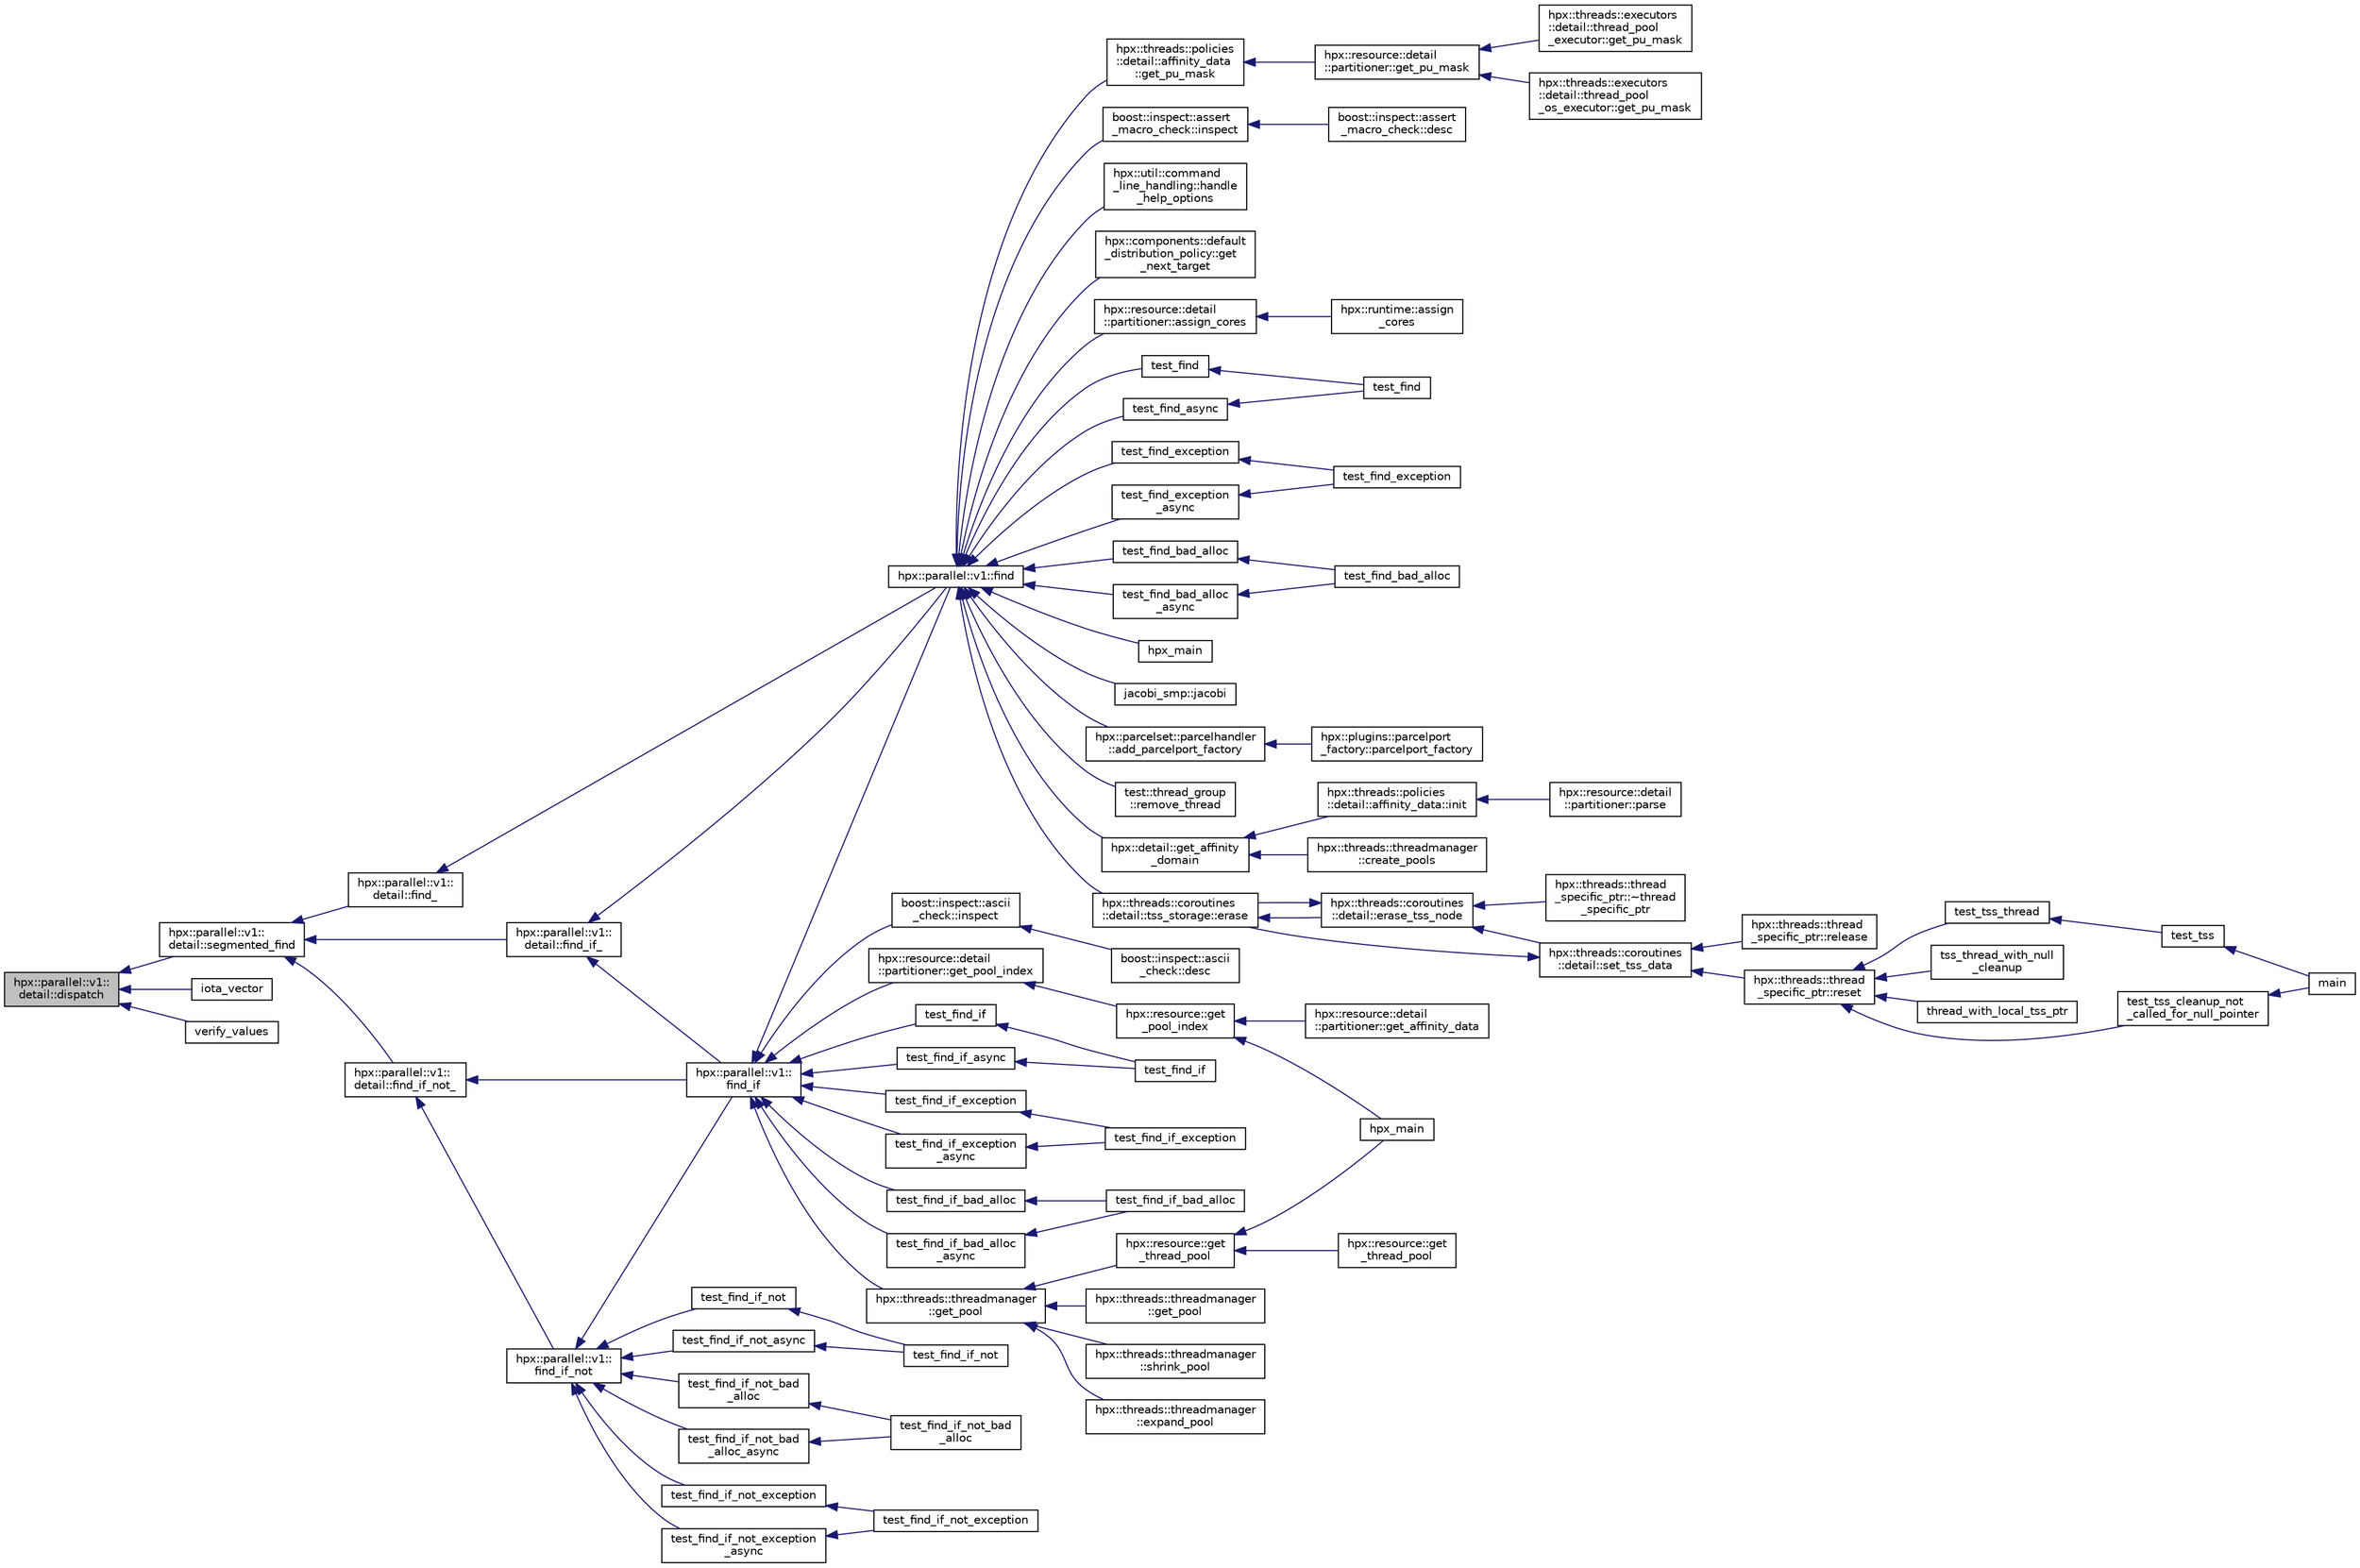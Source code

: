 digraph "hpx::parallel::v1::detail::dispatch"
{
  edge [fontname="Helvetica",fontsize="10",labelfontname="Helvetica",labelfontsize="10"];
  node [fontname="Helvetica",fontsize="10",shape=record];
  rankdir="LR";
  Node729 [label="hpx::parallel::v1::\ldetail::dispatch",height=0.2,width=0.4,color="black", fillcolor="grey75", style="filled", fontcolor="black"];
  Node729 -> Node730 [dir="back",color="midnightblue",fontsize="10",style="solid",fontname="Helvetica"];
  Node730 [label="hpx::parallel::v1::\ldetail::segmented_find",height=0.2,width=0.4,color="black", fillcolor="white", style="filled",URL="$d2/ddd/namespacehpx_1_1parallel_1_1v1_1_1detail.html#a7f37c815b51093d10c3ee3e3bb44280f"];
  Node730 -> Node731 [dir="back",color="midnightblue",fontsize="10",style="solid",fontname="Helvetica"];
  Node731 [label="hpx::parallel::v1::\ldetail::find_",height=0.2,width=0.4,color="black", fillcolor="white", style="filled",URL="$d2/ddd/namespacehpx_1_1parallel_1_1v1_1_1detail.html#a416bb6065d1ffe0f54a4da32c452ece3"];
  Node731 -> Node732 [dir="back",color="midnightblue",fontsize="10",style="solid",fontname="Helvetica"];
  Node732 [label="hpx::parallel::v1::find",height=0.2,width=0.4,color="black", fillcolor="white", style="filled",URL="$db/db9/namespacehpx_1_1parallel_1_1v1.html#a76c5f5c453899c36a61bfa76425b007a"];
  Node732 -> Node733 [dir="back",color="midnightblue",fontsize="10",style="solid",fontname="Helvetica"];
  Node733 [label="hpx::threads::policies\l::detail::affinity_data\l::get_pu_mask",height=0.2,width=0.4,color="black", fillcolor="white", style="filled",URL="$d7/d9b/structhpx_1_1threads_1_1policies_1_1detail_1_1affinity__data.html#ab0cc2ec8ed94ae2b82c20a6b975ecf75"];
  Node733 -> Node734 [dir="back",color="midnightblue",fontsize="10",style="solid",fontname="Helvetica"];
  Node734 [label="hpx::resource::detail\l::partitioner::get_pu_mask",height=0.2,width=0.4,color="black", fillcolor="white", style="filled",URL="$d0/dab/classhpx_1_1resource_1_1detail_1_1partitioner.html#a9cee933ef199fef31e6b8d48f42bb77b"];
  Node734 -> Node735 [dir="back",color="midnightblue",fontsize="10",style="solid",fontname="Helvetica"];
  Node735 [label="hpx::threads::executors\l::detail::thread_pool\l_executor::get_pu_mask",height=0.2,width=0.4,color="black", fillcolor="white", style="filled",URL="$d0/d20/classhpx_1_1threads_1_1executors_1_1detail_1_1thread__pool__executor.html#a6a0c0ade274c2f5f2f6651699873942c"];
  Node734 -> Node736 [dir="back",color="midnightblue",fontsize="10",style="solid",fontname="Helvetica"];
  Node736 [label="hpx::threads::executors\l::detail::thread_pool\l_os_executor::get_pu_mask",height=0.2,width=0.4,color="black", fillcolor="white", style="filled",URL="$da/dda/classhpx_1_1threads_1_1executors_1_1detail_1_1thread__pool__os__executor.html#ac43430f91516a48e9ddbefd7ee58ef3c"];
  Node732 -> Node737 [dir="back",color="midnightblue",fontsize="10",style="solid",fontname="Helvetica"];
  Node737 [label="boost::inspect::assert\l_macro_check::inspect",height=0.2,width=0.4,color="black", fillcolor="white", style="filled",URL="$dc/dc3/classboost_1_1inspect_1_1assert__macro__check.html#acacd792dafb1acb416c7ff6e6de75277"];
  Node737 -> Node738 [dir="back",color="midnightblue",fontsize="10",style="solid",fontname="Helvetica"];
  Node738 [label="boost::inspect::assert\l_macro_check::desc",height=0.2,width=0.4,color="black", fillcolor="white", style="filled",URL="$dc/dc3/classboost_1_1inspect_1_1assert__macro__check.html#a285a9944af58fe40003209254e09b8b9"];
  Node732 -> Node739 [dir="back",color="midnightblue",fontsize="10",style="solid",fontname="Helvetica"];
  Node739 [label="hpx::util::command\l_line_handling::handle\l_help_options",height=0.2,width=0.4,color="black", fillcolor="white", style="filled",URL="$d2/df0/structhpx_1_1util_1_1command__line__handling.html#a82826d63f60ce620e8ad794f8af4ceaa"];
  Node732 -> Node740 [dir="back",color="midnightblue",fontsize="10",style="solid",fontname="Helvetica"];
  Node740 [label="hpx::components::default\l_distribution_policy::get\l_next_target",height=0.2,width=0.4,color="black", fillcolor="white", style="filled",URL="$dc/dba/structhpx_1_1components_1_1default__distribution__policy.html#a4e1bef382e3d6843ff6dda045595dd4e"];
  Node732 -> Node741 [dir="back",color="midnightblue",fontsize="10",style="solid",fontname="Helvetica"];
  Node741 [label="hpx::resource::detail\l::partitioner::assign_cores",height=0.2,width=0.4,color="black", fillcolor="white", style="filled",URL="$d0/dab/classhpx_1_1resource_1_1detail_1_1partitioner.html#a11483ef960b429a24d9856cba726bd04"];
  Node741 -> Node742 [dir="back",color="midnightblue",fontsize="10",style="solid",fontname="Helvetica"];
  Node742 [label="hpx::runtime::assign\l_cores",height=0.2,width=0.4,color="black", fillcolor="white", style="filled",URL="$d0/d7b/classhpx_1_1runtime.html#ab3c29b4713d734dea0e6a5799bfe24e5"];
  Node732 -> Node743 [dir="back",color="midnightblue",fontsize="10",style="solid",fontname="Helvetica"];
  Node743 [label="test_find",height=0.2,width=0.4,color="black", fillcolor="white", style="filled",URL="$d4/dfc/find_8cpp.html#a413cca1acd45c0d8e2f932c6ef2fd02f"];
  Node743 -> Node744 [dir="back",color="midnightblue",fontsize="10",style="solid",fontname="Helvetica"];
  Node744 [label="test_find",height=0.2,width=0.4,color="black", fillcolor="white", style="filled",URL="$d4/dfc/find_8cpp.html#add2f807b977eafe91b6be7e6035d8d6a"];
  Node732 -> Node745 [dir="back",color="midnightblue",fontsize="10",style="solid",fontname="Helvetica"];
  Node745 [label="test_find_async",height=0.2,width=0.4,color="black", fillcolor="white", style="filled",URL="$d4/dfc/find_8cpp.html#abcfb114fa4026d0c9fb890366bd0bbec"];
  Node745 -> Node744 [dir="back",color="midnightblue",fontsize="10",style="solid",fontname="Helvetica"];
  Node732 -> Node746 [dir="back",color="midnightblue",fontsize="10",style="solid",fontname="Helvetica"];
  Node746 [label="test_find_exception",height=0.2,width=0.4,color="black", fillcolor="white", style="filled",URL="$d4/dfc/find_8cpp.html#a496774f6f0dd50d32f0f2839011fb820"];
  Node746 -> Node747 [dir="back",color="midnightblue",fontsize="10",style="solid",fontname="Helvetica"];
  Node747 [label="test_find_exception",height=0.2,width=0.4,color="black", fillcolor="white", style="filled",URL="$d4/dfc/find_8cpp.html#a9404283ee70c671c19d01288d4d8796f"];
  Node732 -> Node748 [dir="back",color="midnightblue",fontsize="10",style="solid",fontname="Helvetica"];
  Node748 [label="test_find_exception\l_async",height=0.2,width=0.4,color="black", fillcolor="white", style="filled",URL="$d4/dfc/find_8cpp.html#a53292bd46fa066f703c6fd40f981cd45"];
  Node748 -> Node747 [dir="back",color="midnightblue",fontsize="10",style="solid",fontname="Helvetica"];
  Node732 -> Node749 [dir="back",color="midnightblue",fontsize="10",style="solid",fontname="Helvetica"];
  Node749 [label="test_find_bad_alloc",height=0.2,width=0.4,color="black", fillcolor="white", style="filled",URL="$d4/dfc/find_8cpp.html#ac2312cc0f6667cd3cff2caa36d1b7734"];
  Node749 -> Node750 [dir="back",color="midnightblue",fontsize="10",style="solid",fontname="Helvetica"];
  Node750 [label="test_find_bad_alloc",height=0.2,width=0.4,color="black", fillcolor="white", style="filled",URL="$d4/dfc/find_8cpp.html#ae5fbab4398b9ca90cc964b615b5f1c1a"];
  Node732 -> Node751 [dir="back",color="midnightblue",fontsize="10",style="solid",fontname="Helvetica"];
  Node751 [label="test_find_bad_alloc\l_async",height=0.2,width=0.4,color="black", fillcolor="white", style="filled",URL="$d4/dfc/find_8cpp.html#a0c63d4bd514863e2ddf82ae7f509ffbe"];
  Node751 -> Node750 [dir="back",color="midnightblue",fontsize="10",style="solid",fontname="Helvetica"];
  Node732 -> Node752 [dir="back",color="midnightblue",fontsize="10",style="solid",fontname="Helvetica"];
  Node752 [label="hpx_main",height=0.2,width=0.4,color="black", fillcolor="white", style="filled",URL="$d3/d07/hpx__main_8cpp.html#aefd26dd818037509b2241068d57e3e1d"];
  Node732 -> Node753 [dir="back",color="midnightblue",fontsize="10",style="solid",fontname="Helvetica"];
  Node753 [label="jacobi_smp::jacobi",height=0.2,width=0.4,color="black", fillcolor="white", style="filled",URL="$d9/d34/namespacejacobi__smp.html#af900093e00c8d09d2dab2ab5a9885b88"];
  Node732 -> Node754 [dir="back",color="midnightblue",fontsize="10",style="solid",fontname="Helvetica"];
  Node754 [label="hpx::parcelset::parcelhandler\l::add_parcelport_factory",height=0.2,width=0.4,color="black", fillcolor="white", style="filled",URL="$d4/d2f/classhpx_1_1parcelset_1_1parcelhandler.html#a9da109ba1c81cf97c3a23f3574236792"];
  Node754 -> Node755 [dir="back",color="midnightblue",fontsize="10",style="solid",fontname="Helvetica"];
  Node755 [label="hpx::plugins::parcelport\l_factory::parcelport_factory",height=0.2,width=0.4,color="black", fillcolor="white", style="filled",URL="$d2/d50/structhpx_1_1plugins_1_1parcelport__factory.html#ab8a171f42000c26fc87ef284cf5f430d",tooltip="Construct a new factory instance. "];
  Node732 -> Node756 [dir="back",color="midnightblue",fontsize="10",style="solid",fontname="Helvetica"];
  Node756 [label="test::thread_group\l::remove_thread",height=0.2,width=0.4,color="black", fillcolor="white", style="filled",URL="$d3/d4a/classtest_1_1thread__group.html#a46ede5745b9a3f16477ab7ccef9df327"];
  Node732 -> Node757 [dir="back",color="midnightblue",fontsize="10",style="solid",fontname="Helvetica"];
  Node757 [label="hpx::detail::get_affinity\l_domain",height=0.2,width=0.4,color="black", fillcolor="white", style="filled",URL="$d5/dbe/namespacehpx_1_1detail.html#aba0255eccfb2fb3814686ca35150ed98"];
  Node757 -> Node758 [dir="back",color="midnightblue",fontsize="10",style="solid",fontname="Helvetica"];
  Node758 [label="hpx::threads::policies\l::detail::affinity_data::init",height=0.2,width=0.4,color="black", fillcolor="white", style="filled",URL="$d7/d9b/structhpx_1_1threads_1_1policies_1_1detail_1_1affinity__data.html#af1b5d1af92b58e065b42048f9114f107"];
  Node758 -> Node759 [dir="back",color="midnightblue",fontsize="10",style="solid",fontname="Helvetica"];
  Node759 [label="hpx::resource::detail\l::partitioner::parse",height=0.2,width=0.4,color="black", fillcolor="white", style="filled",URL="$d0/dab/classhpx_1_1resource_1_1detail_1_1partitioner.html#a8319dd5018945e7d493f7a6d88a6ca02"];
  Node757 -> Node760 [dir="back",color="midnightblue",fontsize="10",style="solid",fontname="Helvetica"];
  Node760 [label="hpx::threads::threadmanager\l::create_pools",height=0.2,width=0.4,color="black", fillcolor="white", style="filled",URL="$d5/daa/classhpx_1_1threads_1_1threadmanager.html#a06b54e28bef5baacf1e8bff34adac4d0"];
  Node732 -> Node761 [dir="back",color="midnightblue",fontsize="10",style="solid",fontname="Helvetica"];
  Node761 [label="hpx::threads::coroutines\l::detail::tss_storage::erase",height=0.2,width=0.4,color="black", fillcolor="white", style="filled",URL="$d3/dbe/classhpx_1_1threads_1_1coroutines_1_1detail_1_1tss__storage.html#a451f63a99f268755c501200b504e8058"];
  Node761 -> Node762 [dir="back",color="midnightblue",fontsize="10",style="solid",fontname="Helvetica"];
  Node762 [label="hpx::threads::coroutines\l::detail::erase_tss_node",height=0.2,width=0.4,color="black", fillcolor="white", style="filled",URL="$d2/dfe/namespacehpx_1_1threads_1_1coroutines_1_1detail.html#a0015b3872ea3c32ecfdc3da42ce132e8"];
  Node762 -> Node763 [dir="back",color="midnightblue",fontsize="10",style="solid",fontname="Helvetica"];
  Node763 [label="hpx::threads::thread\l_specific_ptr::~thread\l_specific_ptr",height=0.2,width=0.4,color="black", fillcolor="white", style="filled",URL="$d1/dd4/classhpx_1_1threads_1_1thread__specific__ptr.html#ad3e46c15fe05e660ad592e0c9797f018"];
  Node762 -> Node764 [dir="back",color="midnightblue",fontsize="10",style="solid",fontname="Helvetica"];
  Node764 [label="hpx::threads::coroutines\l::detail::set_tss_data",height=0.2,width=0.4,color="black", fillcolor="white", style="filled",URL="$d2/dfe/namespacehpx_1_1threads_1_1coroutines_1_1detail.html#a85126f59ca3809c64cfcfcae99429a67"];
  Node764 -> Node765 [dir="back",color="midnightblue",fontsize="10",style="solid",fontname="Helvetica"];
  Node765 [label="hpx::threads::thread\l_specific_ptr::release",height=0.2,width=0.4,color="black", fillcolor="white", style="filled",URL="$d1/dd4/classhpx_1_1threads_1_1thread__specific__ptr.html#a8e31cd7392d00aabdc93aa9e358be1b7"];
  Node764 -> Node766 [dir="back",color="midnightblue",fontsize="10",style="solid",fontname="Helvetica"];
  Node766 [label="hpx::threads::thread\l_specific_ptr::reset",height=0.2,width=0.4,color="black", fillcolor="white", style="filled",URL="$d1/dd4/classhpx_1_1threads_1_1thread__specific__ptr.html#af0654936c456eaf9700979a6b43a0c85"];
  Node766 -> Node767 [dir="back",color="midnightblue",fontsize="10",style="solid",fontname="Helvetica"];
  Node767 [label="test_tss_thread",height=0.2,width=0.4,color="black", fillcolor="white", style="filled",URL="$dc/d69/tests_2unit_2threads_2tss_8cpp.html#a34a05b59682be89efcb6f071094b0580"];
  Node767 -> Node768 [dir="back",color="midnightblue",fontsize="10",style="solid",fontname="Helvetica"];
  Node768 [label="test_tss",height=0.2,width=0.4,color="black", fillcolor="white", style="filled",URL="$dc/d69/tests_2unit_2threads_2tss_8cpp.html#a0d9e811cdb56a2a84ce48358e890563b"];
  Node768 -> Node769 [dir="back",color="midnightblue",fontsize="10",style="solid",fontname="Helvetica"];
  Node769 [label="main",height=0.2,width=0.4,color="black", fillcolor="white", style="filled",URL="$dc/d69/tests_2unit_2threads_2tss_8cpp.html#a3c04138a5bfe5d72780bb7e82a18e627"];
  Node766 -> Node770 [dir="back",color="midnightblue",fontsize="10",style="solid",fontname="Helvetica"];
  Node770 [label="tss_thread_with_null\l_cleanup",height=0.2,width=0.4,color="black", fillcolor="white", style="filled",URL="$dc/d69/tests_2unit_2threads_2tss_8cpp.html#adff6b518b18df76950dbeede8633289a"];
  Node766 -> Node771 [dir="back",color="midnightblue",fontsize="10",style="solid",fontname="Helvetica"];
  Node771 [label="thread_with_local_tss_ptr",height=0.2,width=0.4,color="black", fillcolor="white", style="filled",URL="$dc/d69/tests_2unit_2threads_2tss_8cpp.html#ae5a8982f0cfef7dc0e34d5c518b44e58"];
  Node766 -> Node772 [dir="back",color="midnightblue",fontsize="10",style="solid",fontname="Helvetica"];
  Node772 [label="test_tss_cleanup_not\l_called_for_null_pointer",height=0.2,width=0.4,color="black", fillcolor="white", style="filled",URL="$dc/d69/tests_2unit_2threads_2tss_8cpp.html#a3c76bb8ad4d9b03d2b075212b535e212"];
  Node772 -> Node769 [dir="back",color="midnightblue",fontsize="10",style="solid",fontname="Helvetica"];
  Node764 -> Node761 [dir="back",color="midnightblue",fontsize="10",style="solid",fontname="Helvetica"];
  Node762 -> Node761 [dir="back",color="midnightblue",fontsize="10",style="solid",fontname="Helvetica"];
  Node730 -> Node773 [dir="back",color="midnightblue",fontsize="10",style="solid",fontname="Helvetica"];
  Node773 [label="hpx::parallel::v1::\ldetail::find_if_",height=0.2,width=0.4,color="black", fillcolor="white", style="filled",URL="$d2/ddd/namespacehpx_1_1parallel_1_1v1_1_1detail.html#a27a6efa17deb9853d278e8c4ca8b78e8"];
  Node773 -> Node732 [dir="back",color="midnightblue",fontsize="10",style="solid",fontname="Helvetica"];
  Node773 -> Node774 [dir="back",color="midnightblue",fontsize="10",style="solid",fontname="Helvetica"];
  Node774 [label="hpx::parallel::v1::\lfind_if",height=0.2,width=0.4,color="black", fillcolor="white", style="filled",URL="$db/db9/namespacehpx_1_1parallel_1_1v1.html#a1f66ab2a9b26ef5b5ed2c08194586b86"];
  Node774 -> Node775 [dir="back",color="midnightblue",fontsize="10",style="solid",fontname="Helvetica"];
  Node775 [label="boost::inspect::ascii\l_check::inspect",height=0.2,width=0.4,color="black", fillcolor="white", style="filled",URL="$df/d41/classboost_1_1inspect_1_1ascii__check.html#a42c51a97f6f401032bb06a96f48a96dd"];
  Node775 -> Node776 [dir="back",color="midnightblue",fontsize="10",style="solid",fontname="Helvetica"];
  Node776 [label="boost::inspect::ascii\l_check::desc",height=0.2,width=0.4,color="black", fillcolor="white", style="filled",URL="$df/d41/classboost_1_1inspect_1_1ascii__check.html#a645f9f7b272f2137ccb5a25402a697e7"];
  Node774 -> Node777 [dir="back",color="midnightblue",fontsize="10",style="solid",fontname="Helvetica"];
  Node777 [label="hpx::resource::detail\l::partitioner::get_pool_index",height=0.2,width=0.4,color="black", fillcolor="white", style="filled",URL="$d0/dab/classhpx_1_1resource_1_1detail_1_1partitioner.html#ab3b993cdf82212962ba91cd58914206d"];
  Node777 -> Node778 [dir="back",color="midnightblue",fontsize="10",style="solid",fontname="Helvetica"];
  Node778 [label="hpx::resource::get\l_pool_index",height=0.2,width=0.4,color="black", fillcolor="white", style="filled",URL="$dd/da5/namespacehpx_1_1resource.html#ac7e9a020183708e907604dbf16260e84",tooltip="Return the internal index of the pool given its name. "];
  Node778 -> Node779 [dir="back",color="midnightblue",fontsize="10",style="solid",fontname="Helvetica"];
  Node779 [label="hpx::resource::detail\l::partitioner::get_affinity_data",height=0.2,width=0.4,color="black", fillcolor="white", style="filled",URL="$d0/dab/classhpx_1_1resource_1_1detail_1_1partitioner.html#a932efced0bbfee361094b8552334d931"];
  Node778 -> Node780 [dir="back",color="midnightblue",fontsize="10",style="solid",fontname="Helvetica"];
  Node780 [label="hpx_main",height=0.2,width=0.4,color="black", fillcolor="white", style="filled",URL="$d8/dd8/resource__partitioner_8cpp.html#ab1825231fb9efbfb464404767c072654"];
  Node774 -> Node732 [dir="back",color="midnightblue",fontsize="10",style="solid",fontname="Helvetica"];
  Node774 -> Node781 [dir="back",color="midnightblue",fontsize="10",style="solid",fontname="Helvetica"];
  Node781 [label="test_find_if",height=0.2,width=0.4,color="black", fillcolor="white", style="filled",URL="$d4/d38/findif_8cpp.html#abc1eda77a21ef47a5d324973348433d4"];
  Node781 -> Node782 [dir="back",color="midnightblue",fontsize="10",style="solid",fontname="Helvetica"];
  Node782 [label="test_find_if",height=0.2,width=0.4,color="black", fillcolor="white", style="filled",URL="$d4/d38/findif_8cpp.html#aa58ac17d27d62dadbe679e9fa96669ff"];
  Node774 -> Node783 [dir="back",color="midnightblue",fontsize="10",style="solid",fontname="Helvetica"];
  Node783 [label="test_find_if_async",height=0.2,width=0.4,color="black", fillcolor="white", style="filled",URL="$d4/d38/findif_8cpp.html#ae5df631653b627a610f515fea1cea3db"];
  Node783 -> Node782 [dir="back",color="midnightblue",fontsize="10",style="solid",fontname="Helvetica"];
  Node774 -> Node784 [dir="back",color="midnightblue",fontsize="10",style="solid",fontname="Helvetica"];
  Node784 [label="test_find_if_exception",height=0.2,width=0.4,color="black", fillcolor="white", style="filled",URL="$d4/d38/findif_8cpp.html#aa7a75ac5991de14b0dd11b40a5a47443"];
  Node784 -> Node785 [dir="back",color="midnightblue",fontsize="10",style="solid",fontname="Helvetica"];
  Node785 [label="test_find_if_exception",height=0.2,width=0.4,color="black", fillcolor="white", style="filled",URL="$d4/d38/findif_8cpp.html#ab8eb6fb838a8fbeb2168d4389fc72f61"];
  Node774 -> Node786 [dir="back",color="midnightblue",fontsize="10",style="solid",fontname="Helvetica"];
  Node786 [label="test_find_if_exception\l_async",height=0.2,width=0.4,color="black", fillcolor="white", style="filled",URL="$d4/d38/findif_8cpp.html#a13c3bd009f35072707131129ad78af93"];
  Node786 -> Node785 [dir="back",color="midnightblue",fontsize="10",style="solid",fontname="Helvetica"];
  Node774 -> Node787 [dir="back",color="midnightblue",fontsize="10",style="solid",fontname="Helvetica"];
  Node787 [label="test_find_if_bad_alloc",height=0.2,width=0.4,color="black", fillcolor="white", style="filled",URL="$d4/d38/findif_8cpp.html#a4b854e9063a6148edca5b34a9e8d9420"];
  Node787 -> Node788 [dir="back",color="midnightblue",fontsize="10",style="solid",fontname="Helvetica"];
  Node788 [label="test_find_if_bad_alloc",height=0.2,width=0.4,color="black", fillcolor="white", style="filled",URL="$d4/d38/findif_8cpp.html#a344ef302e5ffb2f31503fffc54940c3a"];
  Node774 -> Node789 [dir="back",color="midnightblue",fontsize="10",style="solid",fontname="Helvetica"];
  Node789 [label="test_find_if_bad_alloc\l_async",height=0.2,width=0.4,color="black", fillcolor="white", style="filled",URL="$d4/d38/findif_8cpp.html#a0979bc48eb5a92bc867eb3a95dc8c82c"];
  Node789 -> Node788 [dir="back",color="midnightblue",fontsize="10",style="solid",fontname="Helvetica"];
  Node774 -> Node790 [dir="back",color="midnightblue",fontsize="10",style="solid",fontname="Helvetica"];
  Node790 [label="hpx::threads::threadmanager\l::get_pool",height=0.2,width=0.4,color="black", fillcolor="white", style="filled",URL="$d5/daa/classhpx_1_1threads_1_1threadmanager.html#a845e1a0201a5d57de5855af30324a4b3"];
  Node790 -> Node791 [dir="back",color="midnightblue",fontsize="10",style="solid",fontname="Helvetica"];
  Node791 [label="hpx::resource::get\l_thread_pool",height=0.2,width=0.4,color="black", fillcolor="white", style="filled",URL="$dd/da5/namespacehpx_1_1resource.html#a2e20247c053e087e94a40d50b9689ed7",tooltip="Return the name of the pool given its name. "];
  Node791 -> Node792 [dir="back",color="midnightblue",fontsize="10",style="solid",fontname="Helvetica"];
  Node792 [label="hpx::resource::get\l_thread_pool",height=0.2,width=0.4,color="black", fillcolor="white", style="filled",URL="$dd/da5/namespacehpx_1_1resource.html#a8ab78d95eaa6f193a085a1d983ea9f5b",tooltip="Return the thread pool given its internal index. "];
  Node791 -> Node780 [dir="back",color="midnightblue",fontsize="10",style="solid",fontname="Helvetica"];
  Node790 -> Node793 [dir="back",color="midnightblue",fontsize="10",style="solid",fontname="Helvetica"];
  Node793 [label="hpx::threads::threadmanager\l::get_pool",height=0.2,width=0.4,color="black", fillcolor="white", style="filled",URL="$d5/daa/classhpx_1_1threads_1_1threadmanager.html#a7515176a43e6e2f947c539c44adf9089"];
  Node790 -> Node794 [dir="back",color="midnightblue",fontsize="10",style="solid",fontname="Helvetica"];
  Node794 [label="hpx::threads::threadmanager\l::shrink_pool",height=0.2,width=0.4,color="black", fillcolor="white", style="filled",URL="$d5/daa/classhpx_1_1threads_1_1threadmanager.html#a29170722b44bd7e3b8722d39fdff704c"];
  Node790 -> Node795 [dir="back",color="midnightblue",fontsize="10",style="solid",fontname="Helvetica"];
  Node795 [label="hpx::threads::threadmanager\l::expand_pool",height=0.2,width=0.4,color="black", fillcolor="white", style="filled",URL="$d5/daa/classhpx_1_1threads_1_1threadmanager.html#a4f3cf57d4561a7cca4c47d6bc05ccc58"];
  Node730 -> Node796 [dir="back",color="midnightblue",fontsize="10",style="solid",fontname="Helvetica"];
  Node796 [label="hpx::parallel::v1::\ldetail::find_if_not_",height=0.2,width=0.4,color="black", fillcolor="white", style="filled",URL="$d2/ddd/namespacehpx_1_1parallel_1_1v1_1_1detail.html#aafbf827b88ba9787c515b4abefa8afaf"];
  Node796 -> Node774 [dir="back",color="midnightblue",fontsize="10",style="solid",fontname="Helvetica"];
  Node796 -> Node797 [dir="back",color="midnightblue",fontsize="10",style="solid",fontname="Helvetica"];
  Node797 [label="hpx::parallel::v1::\lfind_if_not",height=0.2,width=0.4,color="black", fillcolor="white", style="filled",URL="$db/db9/namespacehpx_1_1parallel_1_1v1.html#ac7aaee4759c37f4d0e83b51f313aa28d"];
  Node797 -> Node774 [dir="back",color="midnightblue",fontsize="10",style="solid",fontname="Helvetica"];
  Node797 -> Node798 [dir="back",color="midnightblue",fontsize="10",style="solid",fontname="Helvetica"];
  Node798 [label="test_find_if_not",height=0.2,width=0.4,color="black", fillcolor="white", style="filled",URL="$dd/df5/findifnot_8cpp.html#abd4629a4554af3412989223a15203f0d"];
  Node798 -> Node799 [dir="back",color="midnightblue",fontsize="10",style="solid",fontname="Helvetica"];
  Node799 [label="test_find_if_not",height=0.2,width=0.4,color="black", fillcolor="white", style="filled",URL="$dd/df5/findifnot_8cpp.html#aba7e711f39aae766b708708eb4bbafe7"];
  Node797 -> Node800 [dir="back",color="midnightblue",fontsize="10",style="solid",fontname="Helvetica"];
  Node800 [label="test_find_if_not_async",height=0.2,width=0.4,color="black", fillcolor="white", style="filled",URL="$dd/df5/findifnot_8cpp.html#a042fb4ac6fb511705362fdd7e4b4337e"];
  Node800 -> Node799 [dir="back",color="midnightblue",fontsize="10",style="solid",fontname="Helvetica"];
  Node797 -> Node801 [dir="back",color="midnightblue",fontsize="10",style="solid",fontname="Helvetica"];
  Node801 [label="test_find_if_not_bad\l_alloc",height=0.2,width=0.4,color="black", fillcolor="white", style="filled",URL="$df/de4/findifnot__bad__alloc_8cpp.html#abba8188ba6351edd5fe8e9152c89fea1"];
  Node801 -> Node802 [dir="back",color="midnightblue",fontsize="10",style="solid",fontname="Helvetica"];
  Node802 [label="test_find_if_not_bad\l_alloc",height=0.2,width=0.4,color="black", fillcolor="white", style="filled",URL="$df/de4/findifnot__bad__alloc_8cpp.html#af4ef55592d65e818549d3ddb7b0c54b2"];
  Node797 -> Node803 [dir="back",color="midnightblue",fontsize="10",style="solid",fontname="Helvetica"];
  Node803 [label="test_find_if_not_bad\l_alloc_async",height=0.2,width=0.4,color="black", fillcolor="white", style="filled",URL="$df/de4/findifnot__bad__alloc_8cpp.html#a3167291a243ef150714afcc19f6196ed"];
  Node803 -> Node802 [dir="back",color="midnightblue",fontsize="10",style="solid",fontname="Helvetica"];
  Node797 -> Node804 [dir="back",color="midnightblue",fontsize="10",style="solid",fontname="Helvetica"];
  Node804 [label="test_find_if_not_exception",height=0.2,width=0.4,color="black", fillcolor="white", style="filled",URL="$dc/d17/findifnot__exception_8cpp.html#aba8e91e299a773af34d2e40130333926"];
  Node804 -> Node805 [dir="back",color="midnightblue",fontsize="10",style="solid",fontname="Helvetica"];
  Node805 [label="test_find_if_not_exception",height=0.2,width=0.4,color="black", fillcolor="white", style="filled",URL="$dc/d17/findifnot__exception_8cpp.html#a1fdcae775738d85119cc77bf94ca50b0"];
  Node797 -> Node806 [dir="back",color="midnightblue",fontsize="10",style="solid",fontname="Helvetica"];
  Node806 [label="test_find_if_not_exception\l_async",height=0.2,width=0.4,color="black", fillcolor="white", style="filled",URL="$dc/d17/findifnot__exception_8cpp.html#a0c8c55582d64936550f797774a8b591e"];
  Node806 -> Node805 [dir="back",color="midnightblue",fontsize="10",style="solid",fontname="Helvetica"];
  Node729 -> Node807 [dir="back",color="midnightblue",fontsize="10",style="solid",fontname="Helvetica"];
  Node807 [label="iota_vector",height=0.2,width=0.4,color="black", fillcolor="white", style="filled",URL="$d7/dfb/partitioned__vector__scan_8hpp.html#a572804169127f5ab4a255e465a0f8f9f"];
  Node729 -> Node808 [dir="back",color="midnightblue",fontsize="10",style="solid",fontname="Helvetica"];
  Node808 [label="verify_values",height=0.2,width=0.4,color="black", fillcolor="white", style="filled",URL="$d7/dfb/partitioned__vector__scan_8hpp.html#a1b81c4c13d30b08cac00db9b75578cf1"];
}
